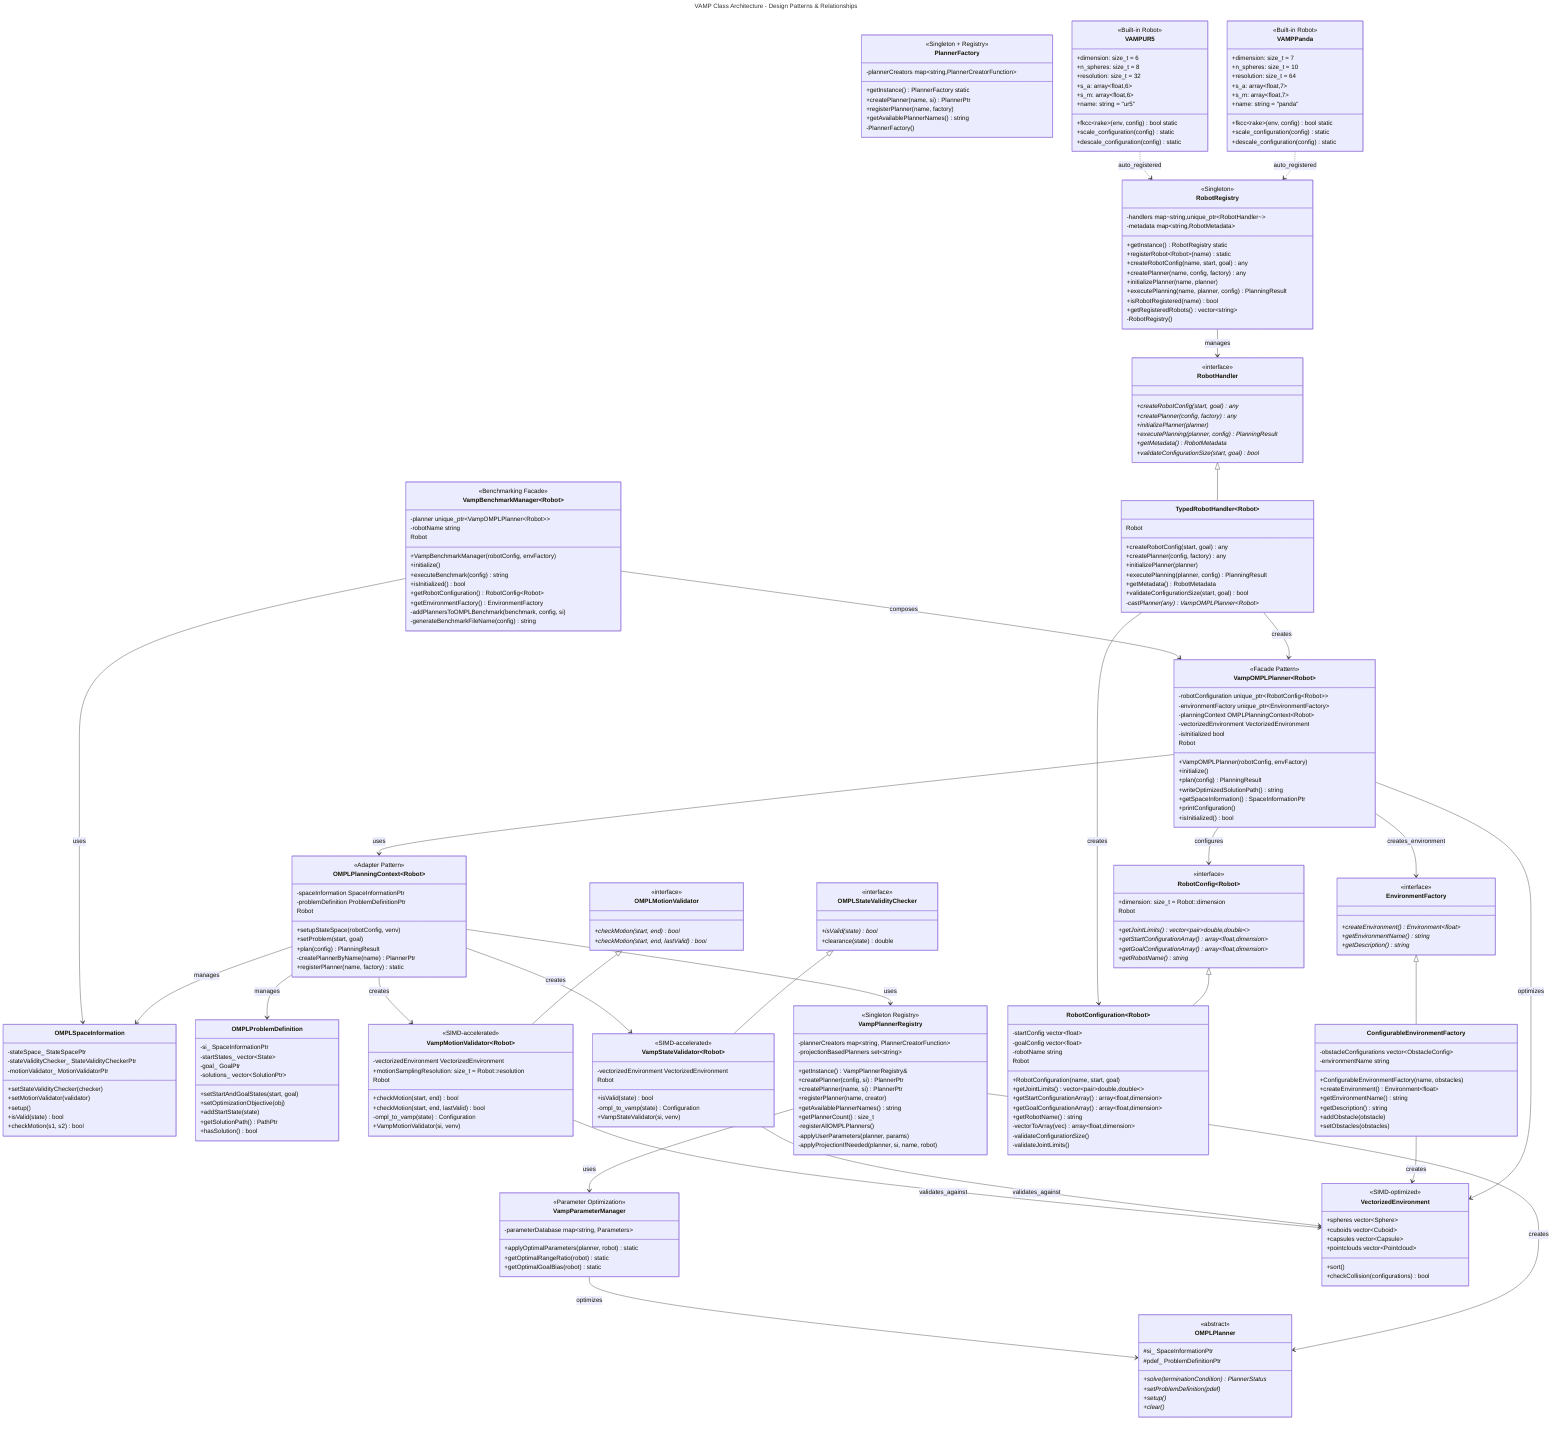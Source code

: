 ---
title: "VAMP Class Architecture - Design Patterns & Relationships"
---
classDiagram
    %% OMPL Foundation Interfaces
    class OMPLStateValidityChecker {
        <<interface>>
        +isValid(state) bool*
        +clearance(state) double
    }
    
    class OMPLMotionValidator {
        <<interface>>
        +checkMotion(start, end) bool*
        +checkMotion(start, end, lastValid) bool*
    }
    
    class OMPLPlanner {
        <<abstract>>
        +solve(terminationCondition) PlannerStatus*
        +setProblemDefinition(pdef)*
        +setup()*
        +clear()*
        #si_ SpaceInformationPtr
        #pdef_ ProblemDefinitionPtr
    }
    
    class OMPLSpaceInformation {
        +setStateValidityChecker(checker)
        +setMotionValidator(validator)
        +setup()
        +isValid(state) bool
        +checkMotion(s1, s2) bool
        -stateSpace_ StateSpacePtr
        -stateValidityChecker_ StateValidityCheckerPtr
        -motionValidator_ MotionValidatorPtr
    }
    
    class OMPLProblemDefinition {
        +setStartAndGoalStates(start, goal)
        +setOptimizationObjective(obj)
        +addStartState(state)
        +getSolutionPath() PathPtr
        +hasSolution() bool
        -si_ SpaceInformationPtr
        -startStates_ vector~State~
        -goal_ GoalPtr
        -solutions_ vector~SolutionPtr~
    }
    
    %% VAMP Core Integration Classes
    class VampStateValidator~Robot~ {
        <<SIMD-accelerated>>
        -vectorizedEnvironment VectorizedEnvironment
        +isValid(state) bool
        -ompl_to_vamp(state) Configuration
        +VampStateValidator(si, venv)
    }
    
    class VampMotionValidator~Robot~ {
        <<SIMD-accelerated>>
        -vectorizedEnvironment VectorizedEnvironment
        +checkMotion(start, end) bool
        +checkMotion(start, end, lastValid) bool
        -ompl_to_vamp(state) Configuration
        +VampMotionValidator(si, venv)
        +motionSamplingResolution: size_t = Robot::resolution
    }
    
    class VampOMPLPlanner~Robot~ {
        <<Facade Pattern>>
        -robotConfiguration unique_ptr~RobotConfig~Robot~~
        -environmentFactory unique_ptr~EnvironmentFactory~
        -planningContext OMPLPlanningContext~Robot~
        -vectorizedEnvironment VectorizedEnvironment
        -isInitialized bool
        +VampOMPLPlanner(robotConfig, envFactory)
        +initialize()
        +plan(config) PlanningResult
        +writeOptimizedSolutionPath() string
        +getSpaceInformation() SpaceInformationPtr
        +printConfiguration()
        +isInitialized() bool
    }
    
    class OMPLPlanningContext~Robot~ {
        <<Adapter Pattern>>
        -spaceInformation SpaceInformationPtr
        -problemDefinition ProblemDefinitionPtr
        +setupStateSpace(robotConfig, venv)
        +setProblem(start, goal)
        +plan(config) PlanningResult
        -createPlannerByName(name) PlannerPtr
        +registerPlanner(name, factory) static
    }
    
    class VampPlannerRegistry {
        <<Singleton Registry>>
        -plannerCreators map~string, PlannerCreatorFunction~
        -projectionBasedPlanners set~string~
        +getInstance() VampPlannerRegistry&
        +createPlanner(config, si) PlannerPtr
        +createPlanner(name, si) PlannerPtr
        +registerPlanner(name, creator)
        +getAvailablePlannerNames() string
        +getPlannerCount() size_t
        -registerAllOMPLPlanners()
        -applyUserParameters(planner, params)
        -applyProjectionIfNeeded(planner, si, name, robot)
    }
    
    class VampParameterManager {
        <<Parameter Optimization>>
        +applyOptimalParameters(planner, robot) static
        +getOptimalRangeRatio(robot) static
        +getOptimalGoalBias(robot) static
        -parameterDatabase map~string, Parameters~
    }
    
    %% Configuration System Hierarchy
    class RobotConfig~Robot~ {
        <<interface>>
        +getJointLimits() vector~pair~double,double~~*
        +getStartConfigurationArray() array~float,dimension~*
        +getGoalConfigurationArray() array~float,dimension~*
        +getRobotName() string*
        +dimension: size_t = Robot::dimension
    }
    
    class RobotConfiguration~Robot~ {
        -startConfig vector~float~
        -goalConfig vector~float~
        -robotName string
        +RobotConfiguration(name, start, goal)
        +getJointLimits() vector~pair~double,double~~
        +getStartConfigurationArray() array~float,dimension~
        +getGoalConfigurationArray() array~float,dimension~
        +getRobotName() string
        -vectorToArray(vec) array~float,dimension~
        -validateConfigurationSize()
        -validateJointLimits()
    }
    
    class EnvironmentFactory {
        <<interface>>
        +createEnvironment() Environment~float~*
        +getEnvironmentName() string*
        +getDescription() string*
    }
    
    class ConfigurableEnvironmentFactory {
        -obstacleConfigurations vector~ObstacleConfig~
        -environmentName string
        +ConfigurableEnvironmentFactory(name, obstacles)
        +createEnvironment() Environment~float~
        +getEnvironmentName() string
        +getDescription() string
        +addObstacle(obstacle)
        +setObstacles(obstacles)
    }
    
    %% Registry System
    class RobotRegistry {
        <<Singleton>>
        -handlers map~string,unique_ptr~RobotHandler~~
        -metadata map~string,RobotMetadata~
        +getInstance() RobotRegistry static
        +registerRobot~Robot~(name) static
        +createRobotConfig(name, start, goal) any
        +createPlanner(name, config, factory) any
        +initializePlanner(name, planner)
        +executePlanning(name, planner, config) PlanningResult
        +isRobotRegistered(name) bool
        +getRegisteredRobots() vector~string~
        -RobotRegistry()
    }
    
    class RobotHandler {
        <<interface>>
        +createRobotConfig(start, goal) any*
        +createPlanner(config, factory) any*
        +initializePlanner(planner)*
        +executePlanning(planner, config) PlanningResult*
        +getMetadata() RobotMetadata*
        +validateConfigurationSize(start, goal) bool*
    }
    
    class TypedRobotHandler~Robot~ {
        +createRobotConfig(start, goal) any
        +createPlanner(config, factory) any
        +initializePlanner(planner)
        +executePlanning(planner, config) PlanningResult
        +getMetadata() RobotMetadata
        +validateConfigurationSize(start, goal) bool
        -castPlanner(any) VampOMPLPlanner~Robot~*
    }
    
    %% Factory System
    class PlannerFactory {
        <<Singleton + Registry>>
        -plannerCreators map~string,PlannerCreatorFunction~
        +getInstance() PlannerFactory static
        +createPlanner(name, si) PlannerPtr
        +registerPlanner(name, factory)
        +getAvailablePlannerNames() string
        -PlannerFactory()
    }
    
    %% VAMP Environment System
    class VectorizedEnvironment {
        <<SIMD-optimized>>
        +spheres vector~Sphere~
        +cuboids vector~Cuboid~
        +capsules vector~Capsule~
        +pointclouds vector~Pointcloud~
        +sort()
        +checkCollision(configurations) bool
    }
    
    %% Built-in Robot Types (examples)
    class VAMPPanda {
        <<Built-in Robot>>
        +dimension: size_t = 7
        +n_spheres: size_t = 10
        +resolution: size_t = 64
        +s_a: array~float,7~
        +s_m: array~float,7~
        +fkcc~rake~(env, config) bool static
        +scale_configuration(config) static
        +descale_configuration(config) static
        +name: string = "panda"
    }
    
    class VAMPUR5 {
        <<Built-in Robot>>
        +dimension: size_t = 6
        +n_spheres: size_t = 8
        +resolution: size_t = 32
        +s_a: array~float,6~
        +s_m: array~float,6~
        +fkcc~rake~(env, config) bool static
        +scale_configuration(config) static
        +descale_configuration(config) static
        +name: string = "ur5"
    }
    
    %% Benchmarking System
    class VampBenchmarkManager~Robot~ {
        <<Benchmarking Facade>>
        -planner unique_ptr~VampOMPLPlanner~Robot~~
        -robotName string
        +VampBenchmarkManager(robotConfig, envFactory)
        +initialize()
        +executeBenchmark(config) string
        +isInitialized() bool
        +getRobotConfiguration() RobotConfig~Robot~
        +getEnvironmentFactory() EnvironmentFactory
        -addPlannersToOMPLBenchmark(benchmark, config, si)
        -generateBenchmarkFileName(config) string
    }
    
    %% Core Relationships - OMPL Integration
    OMPLStateValidityChecker <|-- VampStateValidator
    OMPLMotionValidator <|-- VampMotionValidator
    
    VampOMPLPlanner --> OMPLPlanningContext : uses
    VampOMPLPlanner --> RobotConfig : configures
    VampOMPLPlanner --> EnvironmentFactory : creates_environment
    VampOMPLPlanner --> VectorizedEnvironment : optimizes
    
    OMPLPlanningContext --> OMPLSpaceInformation : manages
    OMPLPlanningContext --> OMPLProblemDefinition : manages
    OMPLPlanningContext --> VampStateValidator : creates
    OMPLPlanningContext --> VampMotionValidator : creates
    OMPLPlanningContext --> VampPlannerRegistry : uses
    
    VampPlannerRegistry --> OMPLPlanner : creates
    VampPlannerRegistry --> VampParameterManager : uses
    VampParameterManager --> OMPLPlanner : optimizes
    
    %% Configuration System Relationships
    RobotConfig <|-- RobotConfiguration
    EnvironmentFactory <|-- ConfigurableEnvironmentFactory
    
    %% Registry System Relationships
    RobotRegistry --> RobotHandler : manages
    RobotHandler <|-- TypedRobotHandler
    TypedRobotHandler --> VampOMPLPlanner : creates
    TypedRobotHandler --> RobotConfiguration : creates
    
    %% Environment System
    ConfigurableEnvironmentFactory --> VectorizedEnvironment : creates
    VampStateValidator --> VectorizedEnvironment : validates_against
    VampMotionValidator --> VectorizedEnvironment : validates_against
    
    %% Built-in Robot Registration
    VAMPPanda ..> RobotRegistry : auto_registered
    VAMPUR5 ..> RobotRegistry : auto_registered
    
    %% Benchmarking Relationships
    VampBenchmarkManager --> VampOMPLPlanner : composes
    VampBenchmarkManager --> OMPLSpaceInformation : uses
    
    %% Template Relationships
    VampOMPLPlanner : Robot
    OMPLPlanningContext : Robot
    VampStateValidator : Robot
    VampMotionValidator : Robot
    RobotConfig : Robot
    RobotConfiguration : Robot
    TypedRobotHandler : Robot
    VampBenchmarkManager : Robot